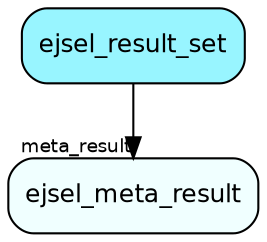 digraph ejsel_result_set  {
node [shape = box style="rounded, filled" fontname = "Helvetica" fontsize = "12" ]
edge [fontname = "Helvetica" fontsize = "9"]

ejsel_result_set[fillcolor = "cadetblue1"]
ejsel_meta_result[fillcolor = "azure1"]
ejsel_result_set -> ejsel_meta_result [headlabel = "meta_result"]
}
